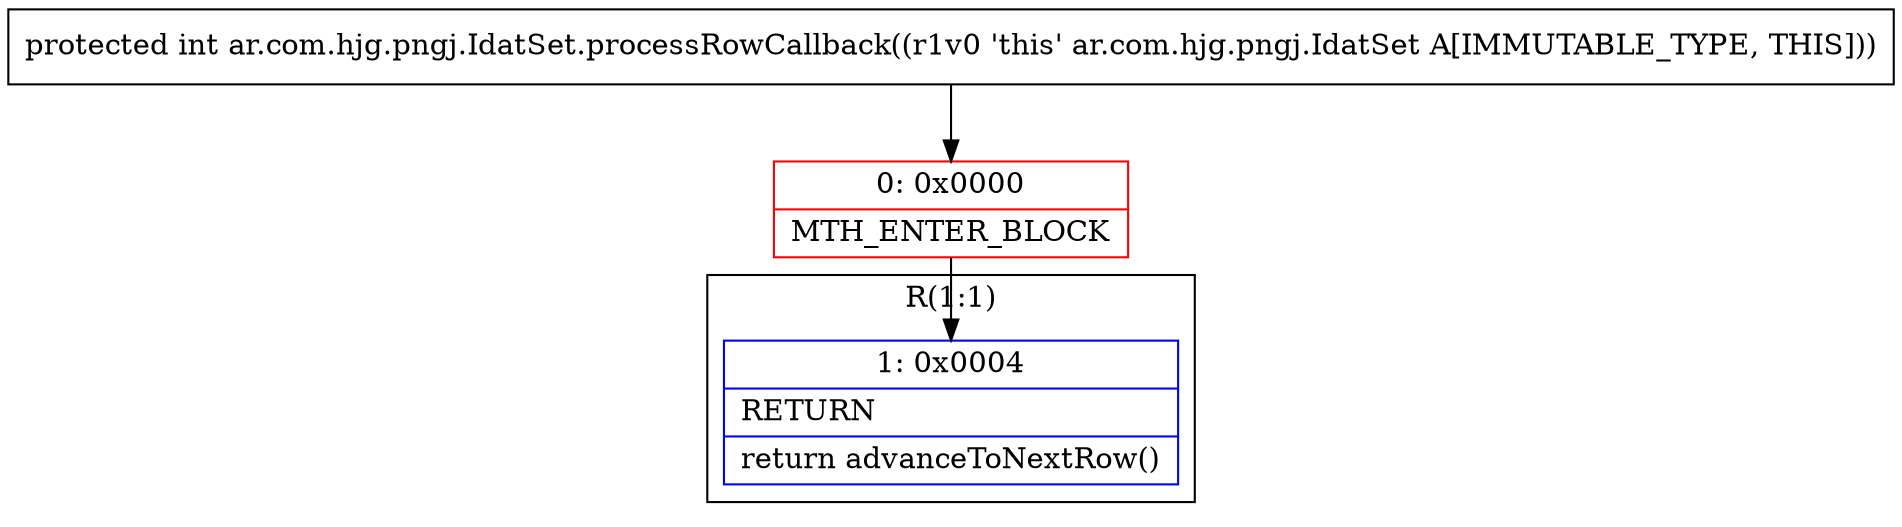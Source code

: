 digraph "CFG forar.com.hjg.pngj.IdatSet.processRowCallback()I" {
subgraph cluster_Region_335379947 {
label = "R(1:1)";
node [shape=record,color=blue];
Node_1 [shape=record,label="{1\:\ 0x0004|RETURN\l|return advanceToNextRow()\l}"];
}
Node_0 [shape=record,color=red,label="{0\:\ 0x0000|MTH_ENTER_BLOCK\l}"];
MethodNode[shape=record,label="{protected int ar.com.hjg.pngj.IdatSet.processRowCallback((r1v0 'this' ar.com.hjg.pngj.IdatSet A[IMMUTABLE_TYPE, THIS])) }"];
MethodNode -> Node_0;
Node_0 -> Node_1;
}

